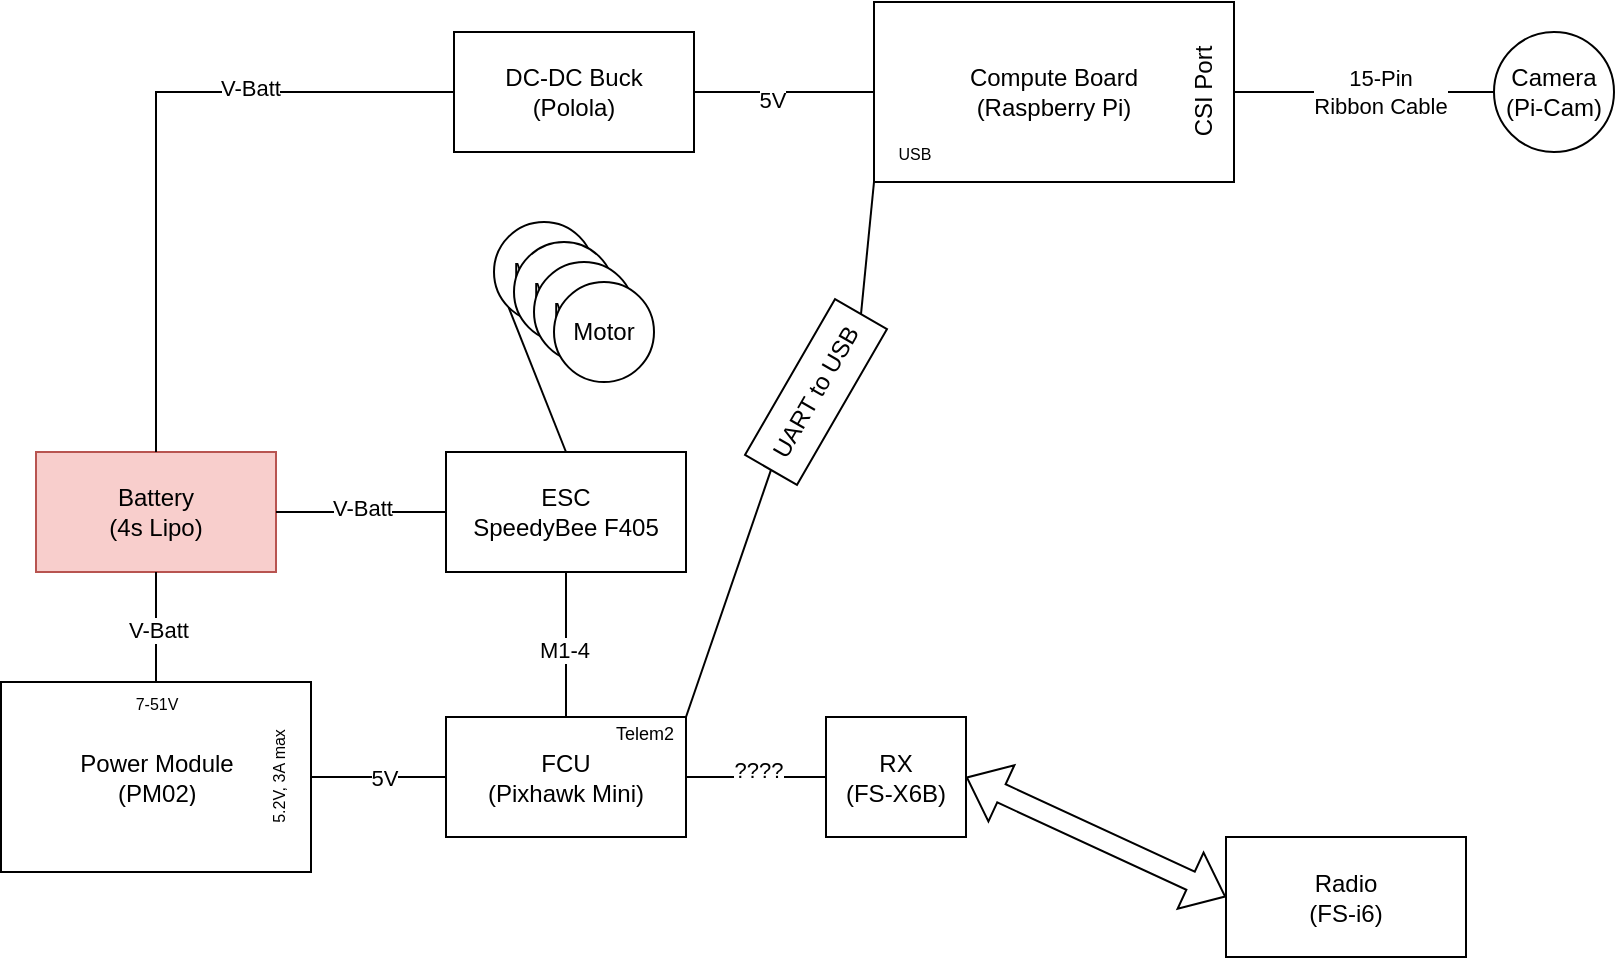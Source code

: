 <mxfile version="24.4.4" type="github">
  <diagram name="Page-1" id="XmXH5EuMCDswXghG6X8I">
    <mxGraphModel dx="1101" dy="567" grid="1" gridSize="10" guides="1" tooltips="1" connect="1" arrows="1" fold="1" page="1" pageScale="1" pageWidth="850" pageHeight="1100" math="0" shadow="0">
      <root>
        <mxCell id="0" />
        <mxCell id="1" parent="0" />
        <mxCell id="4tYqlBCOsg2B5Aefhh_a-2" value="Battery&lt;div&gt;(4s Lipo)&lt;/div&gt;" style="rounded=0;whiteSpace=wrap;html=1;fillColor=#f8cecc;strokeColor=#b85450;" vertex="1" parent="1">
          <mxGeometry x="35" y="235" width="120" height="60" as="geometry" />
        </mxCell>
        <mxCell id="4tYqlBCOsg2B5Aefhh_a-3" value="Motor" style="ellipse;whiteSpace=wrap;html=1;aspect=fixed;" vertex="1" parent="1">
          <mxGeometry x="264" y="120" width="50" height="50" as="geometry" />
        </mxCell>
        <mxCell id="4tYqlBCOsg2B5Aefhh_a-4" value="Motor" style="ellipse;whiteSpace=wrap;html=1;aspect=fixed;" vertex="1" parent="1">
          <mxGeometry x="274" y="130" width="50" height="50" as="geometry" />
        </mxCell>
        <mxCell id="4tYqlBCOsg2B5Aefhh_a-5" value="Motor" style="ellipse;whiteSpace=wrap;html=1;aspect=fixed;" vertex="1" parent="1">
          <mxGeometry x="284" y="140" width="50" height="50" as="geometry" />
        </mxCell>
        <mxCell id="4tYqlBCOsg2B5Aefhh_a-6" value="Motor" style="ellipse;whiteSpace=wrap;html=1;aspect=fixed;" vertex="1" parent="1">
          <mxGeometry x="294" y="150" width="50" height="50" as="geometry" />
        </mxCell>
        <mxCell id="4tYqlBCOsg2B5Aefhh_a-7" value="ESC&lt;div&gt;SpeedyBee F405&lt;/div&gt;" style="rounded=0;whiteSpace=wrap;html=1;" vertex="1" parent="1">
          <mxGeometry x="240" y="235" width="120" height="60" as="geometry" />
        </mxCell>
        <mxCell id="4tYqlBCOsg2B5Aefhh_a-8" value="FCU&lt;div&gt;(Pixhawk Mini)&lt;/div&gt;" style="rounded=0;whiteSpace=wrap;html=1;" vertex="1" parent="1">
          <mxGeometry x="240" y="367.5" width="120" height="60" as="geometry" />
        </mxCell>
        <mxCell id="4tYqlBCOsg2B5Aefhh_a-9" value="RX&lt;div&gt;(FS-X6B)&lt;/div&gt;" style="rounded=0;whiteSpace=wrap;html=1;" vertex="1" parent="1">
          <mxGeometry x="430" y="367.5" width="70" height="60" as="geometry" />
        </mxCell>
        <mxCell id="4tYqlBCOsg2B5Aefhh_a-10" value="Radio&lt;div&gt;(&lt;span style=&quot;background-color: initial;&quot;&gt;FS-i6)&lt;/span&gt;&lt;/div&gt;" style="rounded=0;whiteSpace=wrap;html=1;" vertex="1" parent="1">
          <mxGeometry x="630" y="427.5" width="120" height="60" as="geometry" />
        </mxCell>
        <mxCell id="4tYqlBCOsg2B5Aefhh_a-12" value="Camera&lt;div&gt;(Pi-Cam)&lt;/div&gt;" style="ellipse;whiteSpace=wrap;html=1;aspect=fixed;" vertex="1" parent="1">
          <mxGeometry x="764" y="25" width="60" height="60" as="geometry" />
        </mxCell>
        <mxCell id="4tYqlBCOsg2B5Aefhh_a-13" value="" style="shape=flexArrow;endArrow=classic;startArrow=classic;html=1;rounded=0;entryX=0;entryY=0.5;entryDx=0;entryDy=0;exitX=1;exitY=0.5;exitDx=0;exitDy=0;" edge="1" parent="1" source="4tYqlBCOsg2B5Aefhh_a-9" target="4tYqlBCOsg2B5Aefhh_a-10">
          <mxGeometry width="100" height="100" relative="1" as="geometry">
            <mxPoint x="270" y="282.5" as="sourcePoint" />
            <mxPoint x="370" y="182.5" as="targetPoint" />
          </mxGeometry>
        </mxCell>
        <mxCell id="4tYqlBCOsg2B5Aefhh_a-14" value="" style="endArrow=none;html=1;rounded=0;entryX=1;entryY=0.5;entryDx=0;entryDy=0;exitX=0;exitY=0.5;exitDx=0;exitDy=0;" edge="1" parent="1" source="4tYqlBCOsg2B5Aefhh_a-12" target="4tYqlBCOsg2B5Aefhh_a-1">
          <mxGeometry width="50" height="50" relative="1" as="geometry">
            <mxPoint x="754" y="65" as="sourcePoint" />
            <mxPoint x="644" y="65" as="targetPoint" />
          </mxGeometry>
        </mxCell>
        <mxCell id="4tYqlBCOsg2B5Aefhh_a-15" value="15-Pin&lt;div&gt;Ribbon Cable&lt;/div&gt;" style="edgeLabel;html=1;align=center;verticalAlign=middle;resizable=0;points=[];" vertex="1" connectable="0" parent="4tYqlBCOsg2B5Aefhh_a-14">
          <mxGeometry x="-0.319" y="1" relative="1" as="geometry">
            <mxPoint x="-13" y="-1" as="offset" />
          </mxGeometry>
        </mxCell>
        <mxCell id="4tYqlBCOsg2B5Aefhh_a-17" value="" style="group" vertex="1" connectable="0" parent="1">
          <mxGeometry x="454" y="10" width="180" height="90" as="geometry" />
        </mxCell>
        <mxCell id="4tYqlBCOsg2B5Aefhh_a-1" value="Compute Board&lt;div&gt;(Raspberry Pi)&lt;/div&gt;" style="rounded=0;whiteSpace=wrap;html=1;" vertex="1" parent="4tYqlBCOsg2B5Aefhh_a-17">
          <mxGeometry width="180" height="90" as="geometry" />
        </mxCell>
        <mxCell id="4tYqlBCOsg2B5Aefhh_a-16" value="CSI Port" style="text;html=1;align=center;verticalAlign=middle;resizable=0;points=[];autosize=1;strokeColor=none;fillColor=none;rotation=-90;" vertex="1" parent="4tYqlBCOsg2B5Aefhh_a-17">
          <mxGeometry x="130" y="30" width="70" height="30" as="geometry" />
        </mxCell>
        <mxCell id="4tYqlBCOsg2B5Aefhh_a-61" value="&lt;font style=&quot;font-size: 8px;&quot;&gt;USB&lt;/font&gt;" style="text;html=1;align=center;verticalAlign=middle;resizable=0;points=[];autosize=1;strokeColor=none;fillColor=none;" vertex="1" parent="4tYqlBCOsg2B5Aefhh_a-17">
          <mxGeometry y="60" width="40" height="30" as="geometry" />
        </mxCell>
        <mxCell id="4tYqlBCOsg2B5Aefhh_a-18" value="Power Module&lt;div&gt;(&lt;font style=&quot;color: rgba(17,24,39,var(--tw-text-opacity)); text-align: start;&quot;&gt;PM02&lt;/font&gt;&lt;span style=&quot;color: rgba(17,24,39,var(--tw-text-opacity)); text-align: start; font-family: &amp;quot;Segoe UI&amp;quot;, &amp;quot;Helvetica Neue&amp;quot;, Arial, sans-serif;&quot;&gt;)&lt;/span&gt;&lt;/div&gt;" style="rounded=0;whiteSpace=wrap;html=1;" vertex="1" parent="1">
          <mxGeometry x="17.5" y="350" width="155" height="95" as="geometry" />
        </mxCell>
        <mxCell id="4tYqlBCOsg2B5Aefhh_a-26" value="" style="endArrow=none;html=1;rounded=0;exitX=1;exitY=0.5;exitDx=0;exitDy=0;entryX=0;entryY=0.5;entryDx=0;entryDy=0;" edge="1" parent="1" source="4tYqlBCOsg2B5Aefhh_a-2" target="4tYqlBCOsg2B5Aefhh_a-7">
          <mxGeometry width="50" height="50" relative="1" as="geometry">
            <mxPoint x="400" y="435" as="sourcePoint" />
            <mxPoint x="450" y="385" as="targetPoint" />
          </mxGeometry>
        </mxCell>
        <mxCell id="4tYqlBCOsg2B5Aefhh_a-27" value="V-Batt" style="edgeLabel;html=1;align=center;verticalAlign=middle;resizable=0;points=[];" vertex="1" connectable="0" parent="4tYqlBCOsg2B5Aefhh_a-26">
          <mxGeometry x="0.0" y="2" relative="1" as="geometry">
            <mxPoint as="offset" />
          </mxGeometry>
        </mxCell>
        <mxCell id="4tYqlBCOsg2B5Aefhh_a-28" value="" style="endArrow=none;html=1;rounded=0;entryX=0.5;entryY=1;entryDx=0;entryDy=0;exitX=0.5;exitY=0;exitDx=0;exitDy=0;" edge="1" parent="1" source="4tYqlBCOsg2B5Aefhh_a-8" target="4tYqlBCOsg2B5Aefhh_a-7">
          <mxGeometry width="50" height="50" relative="1" as="geometry">
            <mxPoint x="400" y="415" as="sourcePoint" />
            <mxPoint x="450" y="365" as="targetPoint" />
          </mxGeometry>
        </mxCell>
        <mxCell id="4tYqlBCOsg2B5Aefhh_a-29" value="M1-4" style="edgeLabel;html=1;align=center;verticalAlign=middle;resizable=0;points=[];" vertex="1" connectable="0" parent="4tYqlBCOsg2B5Aefhh_a-28">
          <mxGeometry x="-0.06" y="1" relative="1" as="geometry">
            <mxPoint as="offset" />
          </mxGeometry>
        </mxCell>
        <mxCell id="4tYqlBCOsg2B5Aefhh_a-35" value="&lt;font style=&quot;font-size: 8px;&quot;&gt;5.2V,&amp;nbsp;&lt;/font&gt;&lt;span style=&quot;font-size: 8px; background-color: initial;&quot;&gt;3A max&lt;/span&gt;" style="text;html=1;align=center;verticalAlign=middle;resizable=0;points=[];autosize=1;strokeColor=none;fillColor=none;rotation=-90;" vertex="1" parent="1">
          <mxGeometry x="120" y="382.5" width="70" height="30" as="geometry" />
        </mxCell>
        <mxCell id="4tYqlBCOsg2B5Aefhh_a-39" value="" style="endArrow=none;html=1;rounded=0;entryX=0;entryY=0.5;entryDx=0;entryDy=0;exitX=1;exitY=0.5;exitDx=0;exitDy=0;" edge="1" parent="1" source="4tYqlBCOsg2B5Aefhh_a-18" target="4tYqlBCOsg2B5Aefhh_a-8">
          <mxGeometry width="50" height="50" relative="1" as="geometry">
            <mxPoint x="210" y="445" as="sourcePoint" />
            <mxPoint x="450" y="365" as="targetPoint" />
          </mxGeometry>
        </mxCell>
        <mxCell id="4tYqlBCOsg2B5Aefhh_a-45" value="5V" style="edgeLabel;html=1;align=center;verticalAlign=middle;resizable=0;points=[];" vertex="1" connectable="0" parent="4tYqlBCOsg2B5Aefhh_a-39">
          <mxGeometry x="0.068" relative="1" as="geometry">
            <mxPoint as="offset" />
          </mxGeometry>
        </mxCell>
        <mxCell id="4tYqlBCOsg2B5Aefhh_a-41" value="" style="endArrow=none;html=1;rounded=0;entryX=0.5;entryY=1;entryDx=0;entryDy=0;exitX=0.5;exitY=0;exitDx=0;exitDy=0;" edge="1" parent="1" source="4tYqlBCOsg2B5Aefhh_a-18" target="4tYqlBCOsg2B5Aefhh_a-2">
          <mxGeometry width="50" height="50" relative="1" as="geometry">
            <mxPoint x="95" y="350" as="sourcePoint" />
            <mxPoint x="110" y="325" as="targetPoint" />
          </mxGeometry>
        </mxCell>
        <mxCell id="4tYqlBCOsg2B5Aefhh_a-42" value="V-Batt" style="edgeLabel;html=1;align=center;verticalAlign=middle;resizable=0;points=[];" vertex="1" connectable="0" parent="4tYqlBCOsg2B5Aefhh_a-41">
          <mxGeometry x="-0.06" y="-1" relative="1" as="geometry">
            <mxPoint as="offset" />
          </mxGeometry>
        </mxCell>
        <mxCell id="4tYqlBCOsg2B5Aefhh_a-44" value="&lt;font style=&quot;font-size: 8px;&quot;&gt;7-51V&lt;/font&gt;" style="text;html=1;align=center;verticalAlign=middle;resizable=0;points=[];autosize=1;strokeColor=none;fillColor=none;" vertex="1" parent="1">
          <mxGeometry x="75" y="345" width="40" height="30" as="geometry" />
        </mxCell>
        <mxCell id="4tYqlBCOsg2B5Aefhh_a-47" value="DC-DC Buck&lt;div&gt;(Polola)&lt;/div&gt;" style="rounded=0;whiteSpace=wrap;html=1;" vertex="1" parent="1">
          <mxGeometry x="244" y="25" width="120" height="60" as="geometry" />
        </mxCell>
        <mxCell id="4tYqlBCOsg2B5Aefhh_a-48" value="" style="endArrow=none;html=1;rounded=0;entryX=1;entryY=0.5;entryDx=0;entryDy=0;exitX=0;exitY=0.5;exitDx=0;exitDy=0;" edge="1" parent="1" source="4tYqlBCOsg2B5Aefhh_a-9" target="4tYqlBCOsg2B5Aefhh_a-8">
          <mxGeometry width="50" height="50" relative="1" as="geometry">
            <mxPoint x="400" y="260" as="sourcePoint" />
            <mxPoint x="450" y="210" as="targetPoint" />
          </mxGeometry>
        </mxCell>
        <mxCell id="4tYqlBCOsg2B5Aefhh_a-55" value="????" style="edgeLabel;html=1;align=center;verticalAlign=middle;resizable=0;points=[];" vertex="1" connectable="0" parent="4tYqlBCOsg2B5Aefhh_a-48">
          <mxGeometry x="-0.015" y="-4" relative="1" as="geometry">
            <mxPoint as="offset" />
          </mxGeometry>
        </mxCell>
        <mxCell id="4tYqlBCOsg2B5Aefhh_a-50" value="" style="endArrow=none;html=1;rounded=0;exitX=0.5;exitY=0;exitDx=0;exitDy=0;entryX=0;entryY=0.5;entryDx=0;entryDy=0;" edge="1" parent="1" source="4tYqlBCOsg2B5Aefhh_a-2" target="4tYqlBCOsg2B5Aefhh_a-47">
          <mxGeometry width="50" height="50" relative="1" as="geometry">
            <mxPoint x="400" y="170" as="sourcePoint" />
            <mxPoint x="450" y="120" as="targetPoint" />
            <Array as="points">
              <mxPoint x="95" y="55" />
            </Array>
          </mxGeometry>
        </mxCell>
        <mxCell id="4tYqlBCOsg2B5Aefhh_a-51" value="V-Batt" style="edgeLabel;html=1;align=center;verticalAlign=middle;resizable=0;points=[];" vertex="1" connectable="0" parent="4tYqlBCOsg2B5Aefhh_a-50">
          <mxGeometry x="0.379" y="2" relative="1" as="geometry">
            <mxPoint as="offset" />
          </mxGeometry>
        </mxCell>
        <mxCell id="4tYqlBCOsg2B5Aefhh_a-52" value="" style="endArrow=none;html=1;rounded=0;exitX=1;exitY=0.5;exitDx=0;exitDy=0;entryX=0;entryY=0.5;entryDx=0;entryDy=0;" edge="1" parent="1" source="4tYqlBCOsg2B5Aefhh_a-47" target="4tYqlBCOsg2B5Aefhh_a-1">
          <mxGeometry width="50" height="50" relative="1" as="geometry">
            <mxPoint x="404" y="85" as="sourcePoint" />
            <mxPoint x="444" y="55" as="targetPoint" />
          </mxGeometry>
        </mxCell>
        <mxCell id="4tYqlBCOsg2B5Aefhh_a-53" value="5V" style="edgeLabel;html=1;align=center;verticalAlign=middle;resizable=0;points=[];" vertex="1" connectable="0" parent="4tYqlBCOsg2B5Aefhh_a-52">
          <mxGeometry x="-0.149" y="-4" relative="1" as="geometry">
            <mxPoint as="offset" />
          </mxGeometry>
        </mxCell>
        <mxCell id="4tYqlBCOsg2B5Aefhh_a-54" value="" style="endArrow=none;html=1;rounded=0;exitX=0.5;exitY=0;exitDx=0;exitDy=0;entryX=0;entryY=1;entryDx=0;entryDy=0;" edge="1" parent="1" source="4tYqlBCOsg2B5Aefhh_a-7" target="4tYqlBCOsg2B5Aefhh_a-3">
          <mxGeometry width="50" height="50" relative="1" as="geometry">
            <mxPoint x="400" y="280" as="sourcePoint" />
            <mxPoint x="450" y="230" as="targetPoint" />
          </mxGeometry>
        </mxCell>
        <mxCell id="4tYqlBCOsg2B5Aefhh_a-57" value="&lt;font style=&quot;font-size: 9px;&quot;&gt;Telem2&lt;/font&gt;" style="text;html=1;align=center;verticalAlign=middle;resizable=0;points=[];autosize=1;strokeColor=none;fillColor=none;" vertex="1" parent="1">
          <mxGeometry x="314" y="360" width="50" height="30" as="geometry" />
        </mxCell>
        <mxCell id="4tYqlBCOsg2B5Aefhh_a-58" value="UART to USB" style="rounded=0;whiteSpace=wrap;html=1;rotation=-60;" vertex="1" parent="1">
          <mxGeometry x="380" y="190" width="90" height="30" as="geometry" />
        </mxCell>
        <mxCell id="4tYqlBCOsg2B5Aefhh_a-59" value="" style="endArrow=none;html=1;rounded=0;entryX=1;entryY=0.5;entryDx=0;entryDy=0;exitX=0;exitY=1;exitDx=0;exitDy=0;" edge="1" parent="1" source="4tYqlBCOsg2B5Aefhh_a-1" target="4tYqlBCOsg2B5Aefhh_a-58">
          <mxGeometry width="50" height="50" relative="1" as="geometry">
            <mxPoint x="560" y="280" as="sourcePoint" />
            <mxPoint x="610" y="230" as="targetPoint" />
          </mxGeometry>
        </mxCell>
        <mxCell id="4tYqlBCOsg2B5Aefhh_a-60" value="" style="endArrow=none;html=1;rounded=0;exitX=0;exitY=0.5;exitDx=0;exitDy=0;entryX=1;entryY=0;entryDx=0;entryDy=0;" edge="1" parent="1" source="4tYqlBCOsg2B5Aefhh_a-58" target="4tYqlBCOsg2B5Aefhh_a-8">
          <mxGeometry width="50" height="50" relative="1" as="geometry">
            <mxPoint x="400" y="280" as="sourcePoint" />
            <mxPoint x="390" y="350" as="targetPoint" />
          </mxGeometry>
        </mxCell>
      </root>
    </mxGraphModel>
  </diagram>
</mxfile>
